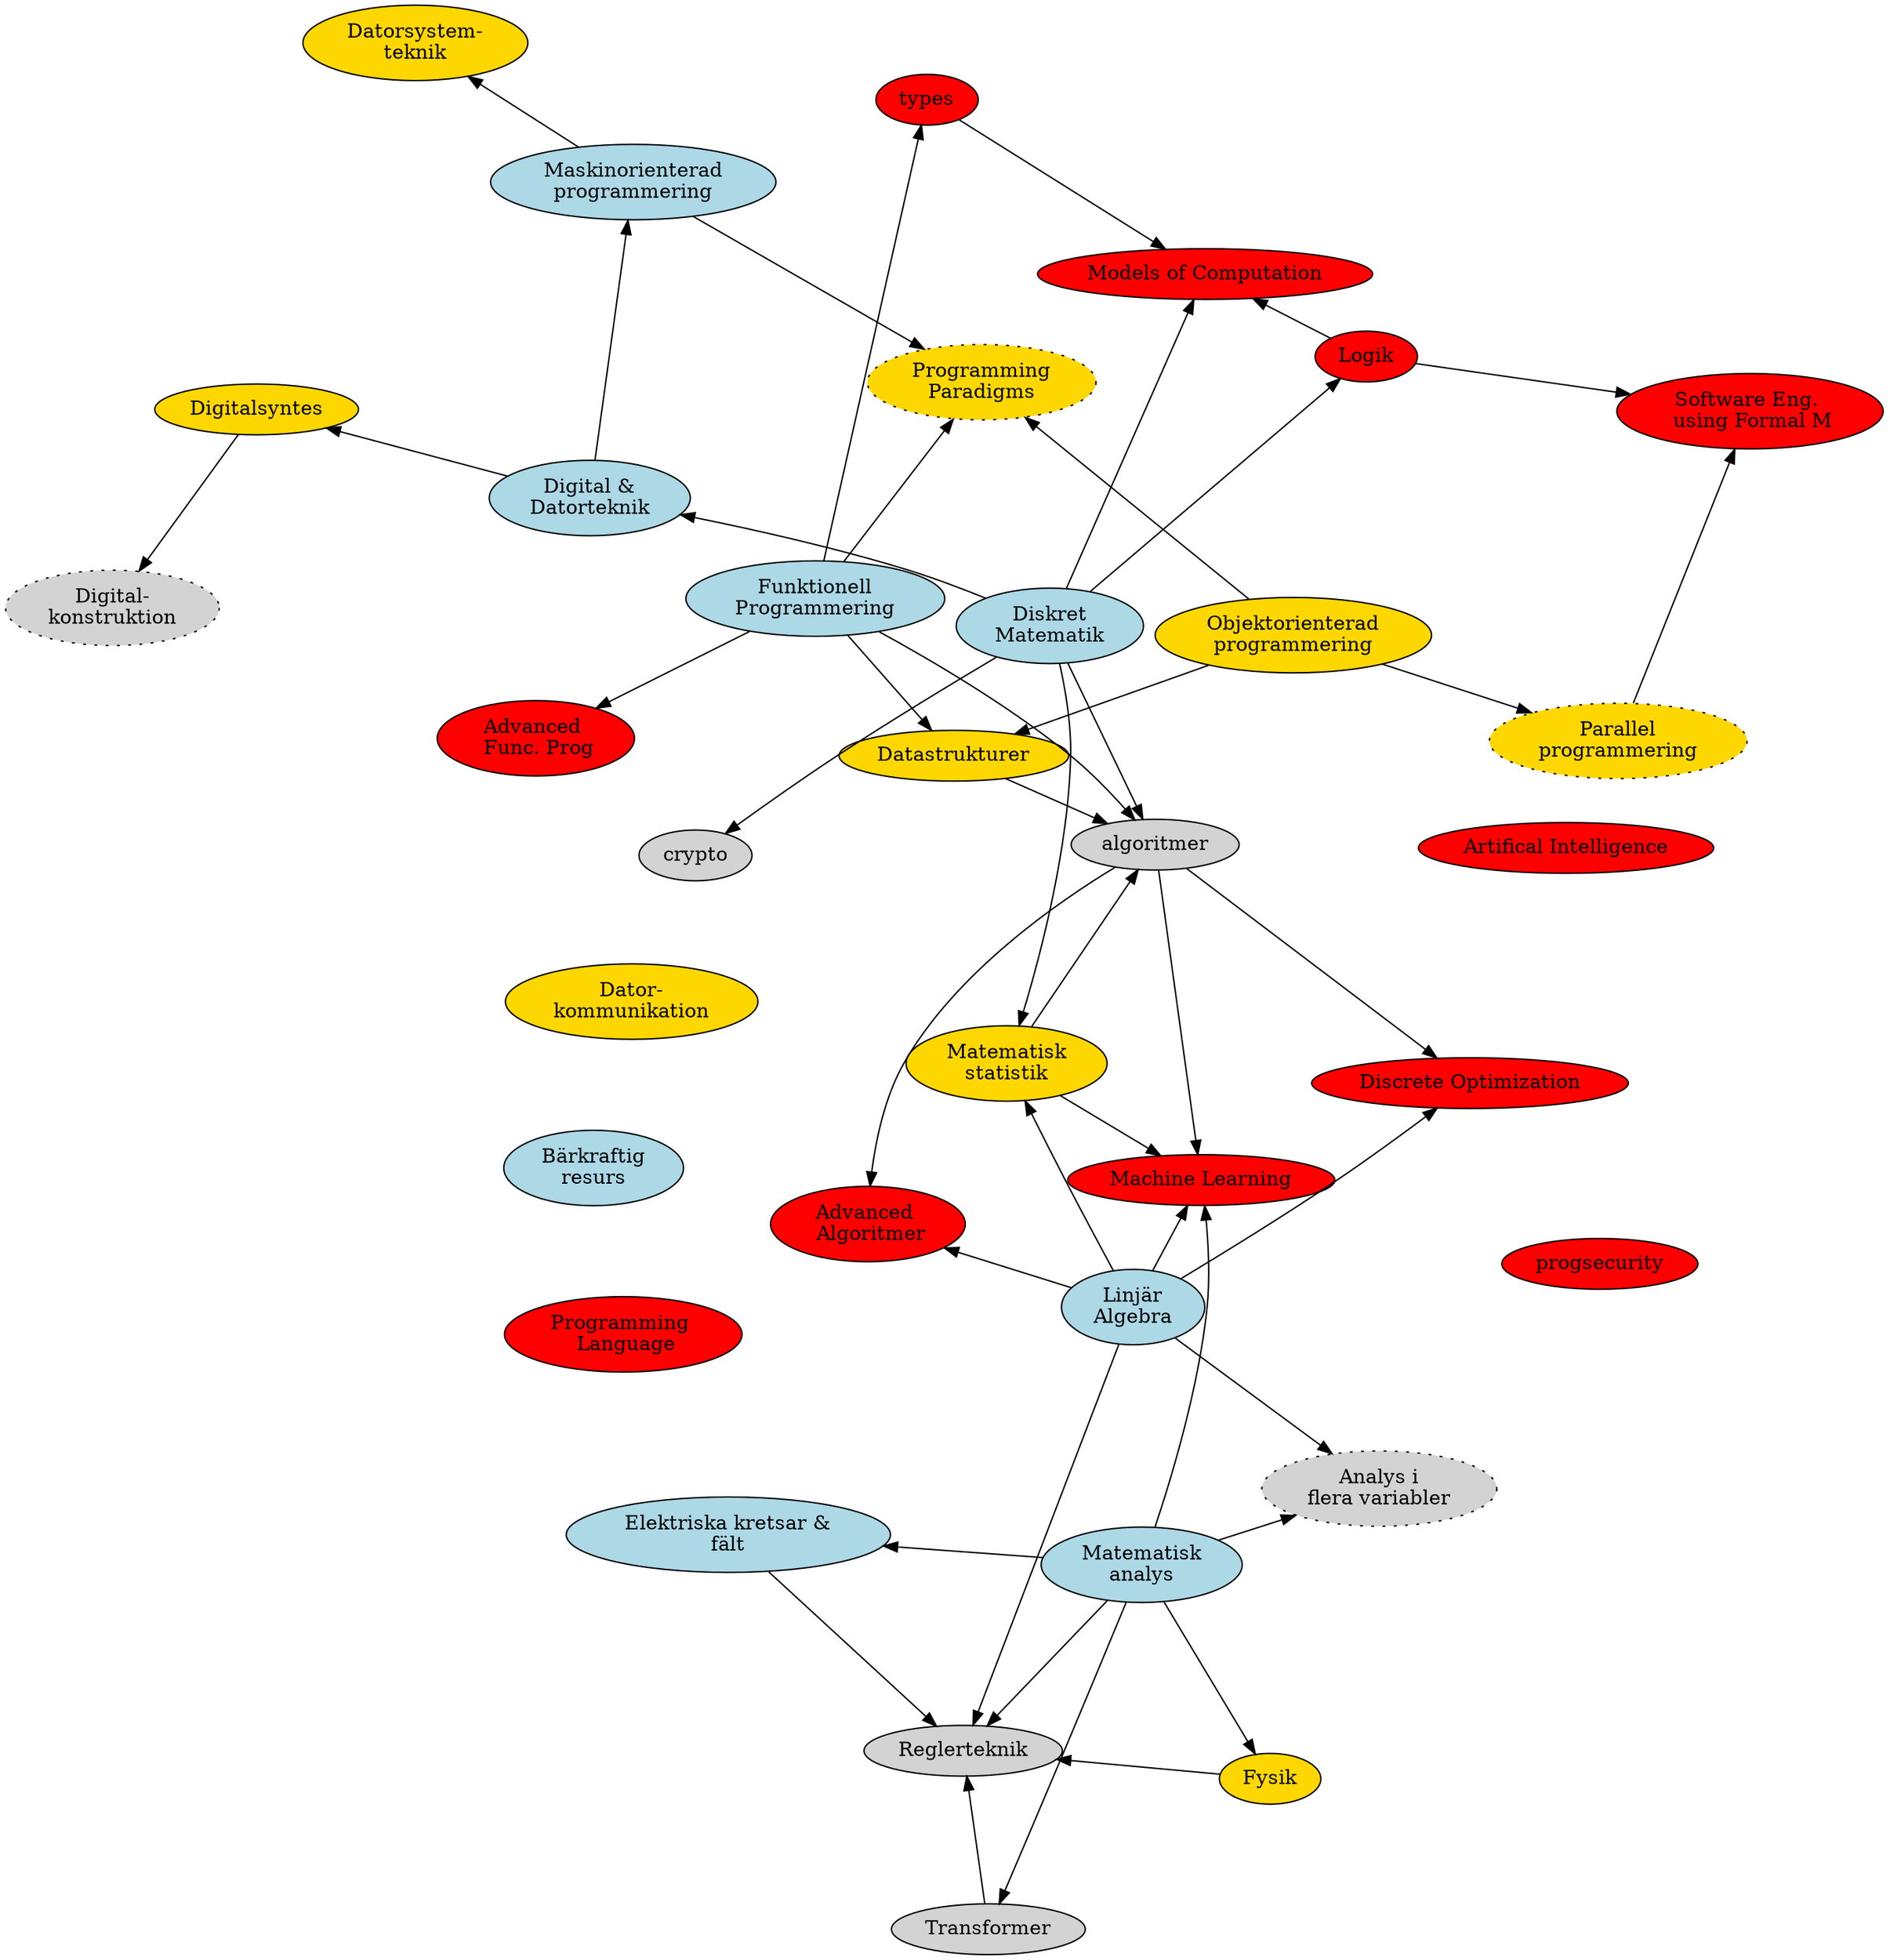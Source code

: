 digraph G
{
	layout=fdp
	nodesep=1
	splines=true
	overlap=prism 
	node [style="solid,filled"]

	

	//TKDAT-1
	subgraph {
		node [fillcolor="lightblue"]
		haskell [label = "Funktionell\nProgrammering"]
		diskmat [label = "Diskret\nMatematik"]
		linalg [label = "Linjär\nAlgebra"]
		digodat [label = "Digital &\nDatorteknik"]
		analys [label = "Matematisk\nanalys"]
		mop [label = "Maskinorienterad\nprogrammering"]
		el [label = "Elektriska kretsar &\nfält"]
		barsaft [label = "Bärkraftig\nresurs"]
	}
	
	diskmat -> digodat
	digodat -> mop
	analys -> el

	//TKDAT-2
	subgraph {
		node [fillcolor="gold1"]
		matstat [label = "Matematisk\nstatistik"]
		oop [label = "Objektorienterad\nprogrammering"]
		fysik [label = "Fysik"]
		dstrukt [label = "Datastrukturer"]
		syntes [label = "Digitalsyntes"]
		subgraph {
			node [style="dotted, filled"]
			pp [label = "Programming\nParadigms"]
			concurrent [label = "Parallel\nprogrammering"]
		}
		dst [ label = "Datorsystem-\nteknik"]
		datakom [label = "Dator-\nkommunikation"]
	}
	haskell -> pp
	haskell -> dstrukt
	oop -> dstrukt
	oop -> concurrent
	oop -> pp
	mop -> pp
	digodat -> syntes
	mop -> dst
	analys -> fysik
	linalg -> matstat
	diskmat -> matstat
	
	//TKDAT-3
	tss [label = "Transformer"]
	regler [label = "Reglerteknik"]
	tss -> regler
	analys -> tss
	analys -> regler
	fysik -> regler
	el -> regler
	linalg -> regler
	
	//CSALL
    subgraph {

        node [style ="filled", fillcolor="red"]
        advAlg [label = "Advanced \n Algoritmer"]
        advFunc [label = "Advanced \n Func. Prog"]
        logik [label = "Logic in CS"]
        prolang [label = "Programming \n Language"]
        ml [label = "Machine Learning"]
        softEng [label ="Software Eng. \n using Formal M"]
        discopt [label = "Discrete Optimization"]
        ai [label ="Artifical Intelligence"]
        models [label ="Models of Computation"]
        progsecurity
        types
    }
    diskmat -> models
    logik -> models
    diskmat -> crypto
    haskell -> types
    types -> models
    algoritmer -> discopt
    linalg -> discopt
    concurrent -> softEng
    logik -> softEng
    linalg -> advAlg
    algoritmer -> advAlg
    algoritmer -> ml
    analys -> ml
    matstat -> ml
    linalg -> ml
    haskell -> advFunc

    //Valbara
	subgraph {
		node [style="dotted, filled"]
		flervar [label = "Analys i\nflera variabler"]
		digkonstr [label = "Digital-\nkonstruktion"]
	}
	syntes -> digkonstr
	linalg -> flervar
	analys -> flervar
	dstrukt -> algoritmer
	haskell -> algoritmer
	diskmat -> algoritmer
	matstat -> algoritmer

	//CSALL
	logik [label = "Logik"]
	diskmat -> logik

}	
